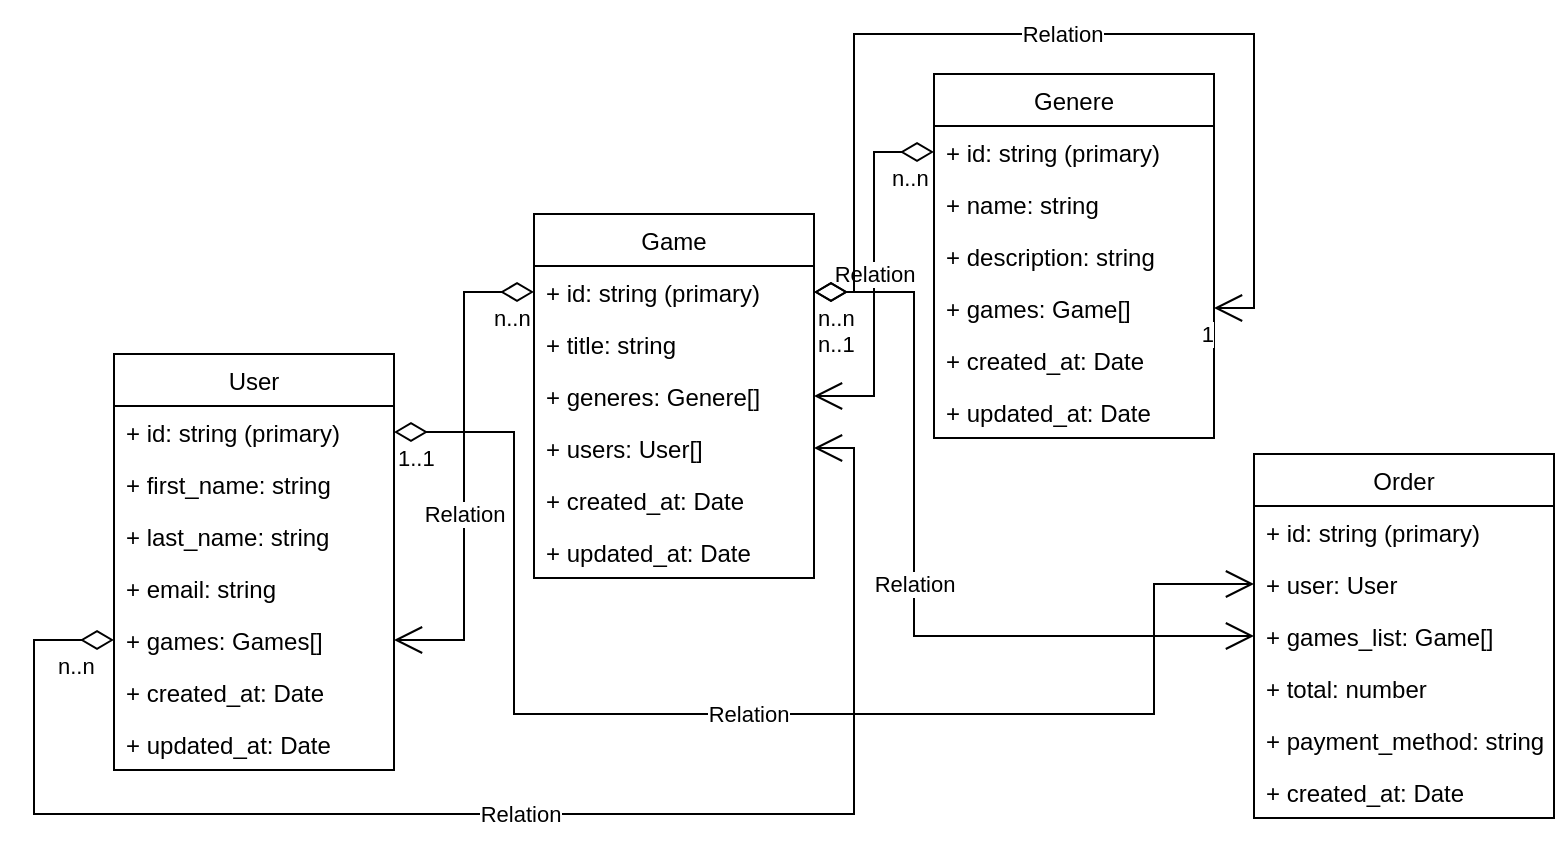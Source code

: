 <mxfile version="20.8.23" type="github">
  <diagram id="C5RBs43oDa-KdzZeNtuy" name="Page-1">
    <mxGraphModel dx="2326" dy="829" grid="1" gridSize="10" guides="1" tooltips="1" connect="1" arrows="1" fold="1" page="1" pageScale="1" pageWidth="827" pageHeight="1169" math="0" shadow="0">
      <root>
        <mxCell id="WIyWlLk6GJQsqaUBKTNV-0" />
        <mxCell id="WIyWlLk6GJQsqaUBKTNV-1" parent="WIyWlLk6GJQsqaUBKTNV-0" />
        <mxCell id="0mwUaXuq3ZgOGySB98el-0" value="User" style="swimlane;fontStyle=0;childLayout=stackLayout;horizontal=1;startSize=26;fillColor=none;horizontalStack=0;resizeParent=1;resizeParentMax=0;resizeLast=0;collapsible=1;marginBottom=0;" vertex="1" parent="WIyWlLk6GJQsqaUBKTNV-1">
          <mxGeometry x="50" y="180" width="140" height="208" as="geometry" />
        </mxCell>
        <mxCell id="0mwUaXuq3ZgOGySB98el-1" value="+ id: string (primary)" style="text;strokeColor=none;fillColor=none;align=left;verticalAlign=top;spacingLeft=4;spacingRight=4;overflow=hidden;rotatable=0;points=[[0,0.5],[1,0.5]];portConstraint=eastwest;" vertex="1" parent="0mwUaXuq3ZgOGySB98el-0">
          <mxGeometry y="26" width="140" height="26" as="geometry" />
        </mxCell>
        <mxCell id="0mwUaXuq3ZgOGySB98el-2" value="+ first_name: string" style="text;strokeColor=none;fillColor=none;align=left;verticalAlign=top;spacingLeft=4;spacingRight=4;overflow=hidden;rotatable=0;points=[[0,0.5],[1,0.5]];portConstraint=eastwest;" vertex="1" parent="0mwUaXuq3ZgOGySB98el-0">
          <mxGeometry y="52" width="140" height="26" as="geometry" />
        </mxCell>
        <mxCell id="0mwUaXuq3ZgOGySB98el-3" value="+ last_name: string" style="text;strokeColor=none;fillColor=none;align=left;verticalAlign=top;spacingLeft=4;spacingRight=4;overflow=hidden;rotatable=0;points=[[0,0.5],[1,0.5]];portConstraint=eastwest;" vertex="1" parent="0mwUaXuq3ZgOGySB98el-0">
          <mxGeometry y="78" width="140" height="26" as="geometry" />
        </mxCell>
        <mxCell id="0mwUaXuq3ZgOGySB98el-5" value="+ email: string" style="text;strokeColor=none;fillColor=none;align=left;verticalAlign=top;spacingLeft=4;spacingRight=4;overflow=hidden;rotatable=0;points=[[0,0.5],[1,0.5]];portConstraint=eastwest;" vertex="1" parent="0mwUaXuq3ZgOGySB98el-0">
          <mxGeometry y="104" width="140" height="26" as="geometry" />
        </mxCell>
        <mxCell id="0mwUaXuq3ZgOGySB98el-4" value="+ games: Games[]" style="text;strokeColor=none;fillColor=none;align=left;verticalAlign=top;spacingLeft=4;spacingRight=4;overflow=hidden;rotatable=0;points=[[0,0.5],[1,0.5]];portConstraint=eastwest;" vertex="1" parent="0mwUaXuq3ZgOGySB98el-0">
          <mxGeometry y="130" width="140" height="26" as="geometry" />
        </mxCell>
        <mxCell id="0mwUaXuq3ZgOGySB98el-7" value="+ created_at: Date" style="text;strokeColor=none;fillColor=none;align=left;verticalAlign=top;spacingLeft=4;spacingRight=4;overflow=hidden;rotatable=0;points=[[0,0.5],[1,0.5]];portConstraint=eastwest;" vertex="1" parent="0mwUaXuq3ZgOGySB98el-0">
          <mxGeometry y="156" width="140" height="26" as="geometry" />
        </mxCell>
        <mxCell id="0mwUaXuq3ZgOGySB98el-6" value="+ updated_at: Date" style="text;strokeColor=none;fillColor=none;align=left;verticalAlign=top;spacingLeft=4;spacingRight=4;overflow=hidden;rotatable=0;points=[[0,0.5],[1,0.5]];portConstraint=eastwest;" vertex="1" parent="0mwUaXuq3ZgOGySB98el-0">
          <mxGeometry y="182" width="140" height="26" as="geometry" />
        </mxCell>
        <mxCell id="0mwUaXuq3ZgOGySB98el-8" value="Game" style="swimlane;fontStyle=0;childLayout=stackLayout;horizontal=1;startSize=26;fillColor=none;horizontalStack=0;resizeParent=1;resizeParentMax=0;resizeLast=0;collapsible=1;marginBottom=0;" vertex="1" parent="WIyWlLk6GJQsqaUBKTNV-1">
          <mxGeometry x="260" y="110" width="140" height="182" as="geometry" />
        </mxCell>
        <mxCell id="0mwUaXuq3ZgOGySB98el-9" value="+ id: string (primary)" style="text;strokeColor=none;fillColor=none;align=left;verticalAlign=top;spacingLeft=4;spacingRight=4;overflow=hidden;rotatable=0;points=[[0,0.5],[1,0.5]];portConstraint=eastwest;" vertex="1" parent="0mwUaXuq3ZgOGySB98el-8">
          <mxGeometry y="26" width="140" height="26" as="geometry" />
        </mxCell>
        <mxCell id="0mwUaXuq3ZgOGySB98el-10" value="+ title: string" style="text;strokeColor=none;fillColor=none;align=left;verticalAlign=top;spacingLeft=4;spacingRight=4;overflow=hidden;rotatable=0;points=[[0,0.5],[1,0.5]];portConstraint=eastwest;" vertex="1" parent="0mwUaXuq3ZgOGySB98el-8">
          <mxGeometry y="52" width="140" height="26" as="geometry" />
        </mxCell>
        <mxCell id="0mwUaXuq3ZgOGySB98el-17" value="+ generes: Genere[]" style="text;strokeColor=none;fillColor=none;align=left;verticalAlign=top;spacingLeft=4;spacingRight=4;overflow=hidden;rotatable=0;points=[[0,0.5],[1,0.5]];portConstraint=eastwest;" vertex="1" parent="0mwUaXuq3ZgOGySB98el-8">
          <mxGeometry y="78" width="140" height="26" as="geometry" />
        </mxCell>
        <mxCell id="0mwUaXuq3ZgOGySB98el-11" value="+ users: User[]" style="text;strokeColor=none;fillColor=none;align=left;verticalAlign=top;spacingLeft=4;spacingRight=4;overflow=hidden;rotatable=0;points=[[0,0.5],[1,0.5]];portConstraint=eastwest;" vertex="1" parent="0mwUaXuq3ZgOGySB98el-8">
          <mxGeometry y="104" width="140" height="26" as="geometry" />
        </mxCell>
        <mxCell id="0mwUaXuq3ZgOGySB98el-14" value="+ created_at: Date" style="text;strokeColor=none;fillColor=none;align=left;verticalAlign=top;spacingLeft=4;spacingRight=4;overflow=hidden;rotatable=0;points=[[0,0.5],[1,0.5]];portConstraint=eastwest;" vertex="1" parent="0mwUaXuq3ZgOGySB98el-8">
          <mxGeometry y="130" width="140" height="26" as="geometry" />
        </mxCell>
        <mxCell id="0mwUaXuq3ZgOGySB98el-15" value="+ updated_at: Date" style="text;strokeColor=none;fillColor=none;align=left;verticalAlign=top;spacingLeft=4;spacingRight=4;overflow=hidden;rotatable=0;points=[[0,0.5],[1,0.5]];portConstraint=eastwest;" vertex="1" parent="0mwUaXuq3ZgOGySB98el-8">
          <mxGeometry y="156" width="140" height="26" as="geometry" />
        </mxCell>
        <mxCell id="0mwUaXuq3ZgOGySB98el-18" value="Genere" style="swimlane;fontStyle=0;childLayout=stackLayout;horizontal=1;startSize=26;fillColor=none;horizontalStack=0;resizeParent=1;resizeParentMax=0;resizeLast=0;collapsible=1;marginBottom=0;" vertex="1" parent="WIyWlLk6GJQsqaUBKTNV-1">
          <mxGeometry x="460" y="40" width="140" height="182" as="geometry" />
        </mxCell>
        <mxCell id="0mwUaXuq3ZgOGySB98el-19" value="+ id: string (primary)" style="text;strokeColor=none;fillColor=none;align=left;verticalAlign=top;spacingLeft=4;spacingRight=4;overflow=hidden;rotatable=0;points=[[0,0.5],[1,0.5]];portConstraint=eastwest;" vertex="1" parent="0mwUaXuq3ZgOGySB98el-18">
          <mxGeometry y="26" width="140" height="26" as="geometry" />
        </mxCell>
        <mxCell id="0mwUaXuq3ZgOGySB98el-20" value="+ name: string" style="text;strokeColor=none;fillColor=none;align=left;verticalAlign=top;spacingLeft=4;spacingRight=4;overflow=hidden;rotatable=0;points=[[0,0.5],[1,0.5]];portConstraint=eastwest;" vertex="1" parent="0mwUaXuq3ZgOGySB98el-18">
          <mxGeometry y="52" width="140" height="26" as="geometry" />
        </mxCell>
        <mxCell id="0mwUaXuq3ZgOGySB98el-21" value="+ description: string" style="text;strokeColor=none;fillColor=none;align=left;verticalAlign=top;spacingLeft=4;spacingRight=4;overflow=hidden;rotatable=0;points=[[0,0.5],[1,0.5]];portConstraint=eastwest;" vertex="1" parent="0mwUaXuq3ZgOGySB98el-18">
          <mxGeometry y="78" width="140" height="26" as="geometry" />
        </mxCell>
        <mxCell id="0mwUaXuq3ZgOGySB98el-42" value="+ games: Game[]" style="text;strokeColor=none;fillColor=none;align=left;verticalAlign=top;spacingLeft=4;spacingRight=4;overflow=hidden;rotatable=0;points=[[0,0.5],[1,0.5]];portConstraint=eastwest;" vertex="1" parent="0mwUaXuq3ZgOGySB98el-18">
          <mxGeometry y="104" width="140" height="26" as="geometry" />
        </mxCell>
        <mxCell id="0mwUaXuq3ZgOGySB98el-41" value="+ created_at: Date" style="text;strokeColor=none;fillColor=none;align=left;verticalAlign=top;spacingLeft=4;spacingRight=4;overflow=hidden;rotatable=0;points=[[0,0.5],[1,0.5]];portConstraint=eastwest;" vertex="1" parent="0mwUaXuq3ZgOGySB98el-18">
          <mxGeometry y="130" width="140" height="26" as="geometry" />
        </mxCell>
        <mxCell id="0mwUaXuq3ZgOGySB98el-43" value="+ updated_at: Date" style="text;strokeColor=none;fillColor=none;align=left;verticalAlign=top;spacingLeft=4;spacingRight=4;overflow=hidden;rotatable=0;points=[[0,0.5],[1,0.5]];portConstraint=eastwest;" vertex="1" parent="0mwUaXuq3ZgOGySB98el-18">
          <mxGeometry y="156" width="140" height="26" as="geometry" />
        </mxCell>
        <mxCell id="0mwUaXuq3ZgOGySB98el-24" value="Order" style="swimlane;fontStyle=0;childLayout=stackLayout;horizontal=1;startSize=26;fillColor=none;horizontalStack=0;resizeParent=1;resizeParentMax=0;resizeLast=0;collapsible=1;marginBottom=0;" vertex="1" parent="WIyWlLk6GJQsqaUBKTNV-1">
          <mxGeometry x="620" y="230" width="150" height="182" as="geometry" />
        </mxCell>
        <mxCell id="0mwUaXuq3ZgOGySB98el-25" value="+ id: string (primary)" style="text;strokeColor=none;fillColor=none;align=left;verticalAlign=top;spacingLeft=4;spacingRight=4;overflow=hidden;rotatable=0;points=[[0,0.5],[1,0.5]];portConstraint=eastwest;" vertex="1" parent="0mwUaXuq3ZgOGySB98el-24">
          <mxGeometry y="26" width="150" height="26" as="geometry" />
        </mxCell>
        <mxCell id="0mwUaXuq3ZgOGySB98el-26" value="+ user: User" style="text;strokeColor=none;fillColor=none;align=left;verticalAlign=top;spacingLeft=4;spacingRight=4;overflow=hidden;rotatable=0;points=[[0,0.5],[1,0.5]];portConstraint=eastwest;" vertex="1" parent="0mwUaXuq3ZgOGySB98el-24">
          <mxGeometry y="52" width="150" height="26" as="geometry" />
        </mxCell>
        <mxCell id="0mwUaXuq3ZgOGySB98el-27" value="+ games_list: Game[]" style="text;strokeColor=none;fillColor=none;align=left;verticalAlign=top;spacingLeft=4;spacingRight=4;overflow=hidden;rotatable=0;points=[[0,0.5],[1,0.5]];portConstraint=eastwest;" vertex="1" parent="0mwUaXuq3ZgOGySB98el-24">
          <mxGeometry y="78" width="150" height="26" as="geometry" />
        </mxCell>
        <mxCell id="0mwUaXuq3ZgOGySB98el-47" value="+ total: number" style="text;strokeColor=none;fillColor=none;align=left;verticalAlign=top;spacingLeft=4;spacingRight=4;overflow=hidden;rotatable=0;points=[[0,0.5],[1,0.5]];portConstraint=eastwest;" vertex="1" parent="0mwUaXuq3ZgOGySB98el-24">
          <mxGeometry y="104" width="150" height="26" as="geometry" />
        </mxCell>
        <mxCell id="0mwUaXuq3ZgOGySB98el-49" value="+ payment_method: string" style="text;strokeColor=none;fillColor=none;align=left;verticalAlign=top;spacingLeft=4;spacingRight=4;overflow=hidden;rotatable=0;points=[[0,0.5],[1,0.5]];portConstraint=eastwest;" vertex="1" parent="0mwUaXuq3ZgOGySB98el-24">
          <mxGeometry y="130" width="150" height="26" as="geometry" />
        </mxCell>
        <mxCell id="0mwUaXuq3ZgOGySB98el-48" value="+ created_at: Date" style="text;strokeColor=none;fillColor=none;align=left;verticalAlign=top;spacingLeft=4;spacingRight=4;overflow=hidden;rotatable=0;points=[[0,0.5],[1,0.5]];portConstraint=eastwest;" vertex="1" parent="0mwUaXuq3ZgOGySB98el-24">
          <mxGeometry y="156" width="150" height="26" as="geometry" />
        </mxCell>
        <mxCell id="0mwUaXuq3ZgOGySB98el-32" value="Relation" style="endArrow=open;html=1;endSize=12;startArrow=diamondThin;startSize=14;startFill=0;edgeStyle=orthogonalEdgeStyle;rounded=0;exitX=0;exitY=0.5;exitDx=0;exitDy=0;entryX=1;entryY=0.5;entryDx=0;entryDy=0;" edge="1" parent="WIyWlLk6GJQsqaUBKTNV-1" source="0mwUaXuq3ZgOGySB98el-9" target="0mwUaXuq3ZgOGySB98el-4">
          <mxGeometry x="0.196" relative="1" as="geometry">
            <mxPoint x="250" y="370" as="sourcePoint" />
            <mxPoint x="410" y="370" as="targetPoint" />
            <mxPoint as="offset" />
          </mxGeometry>
        </mxCell>
        <mxCell id="0mwUaXuq3ZgOGySB98el-33" value="n..n" style="edgeLabel;resizable=0;html=1;align=left;verticalAlign=top;" connectable="0" vertex="1" parent="0mwUaXuq3ZgOGySB98el-32">
          <mxGeometry x="-1" relative="1" as="geometry">
            <mxPoint x="-22" as="offset" />
          </mxGeometry>
        </mxCell>
        <mxCell id="0mwUaXuq3ZgOGySB98el-35" value="Relation" style="endArrow=open;html=1;endSize=12;startArrow=diamondThin;startSize=14;startFill=0;edgeStyle=orthogonalEdgeStyle;rounded=0;entryX=1;entryY=0.5;entryDx=0;entryDy=0;exitX=0;exitY=0.5;exitDx=0;exitDy=0;" edge="1" parent="WIyWlLk6GJQsqaUBKTNV-1" source="0mwUaXuq3ZgOGySB98el-4" target="0mwUaXuq3ZgOGySB98el-11">
          <mxGeometry relative="1" as="geometry">
            <mxPoint x="10" y="280" as="sourcePoint" />
            <mxPoint x="430" y="270" as="targetPoint" />
            <Array as="points">
              <mxPoint x="10" y="323" />
              <mxPoint x="10" y="410" />
              <mxPoint x="420" y="410" />
              <mxPoint x="420" y="227" />
            </Array>
          </mxGeometry>
        </mxCell>
        <mxCell id="0mwUaXuq3ZgOGySB98el-36" value="n..n" style="edgeLabel;resizable=0;html=1;align=left;verticalAlign=top;" connectable="0" vertex="1" parent="0mwUaXuq3ZgOGySB98el-35">
          <mxGeometry x="-1" relative="1" as="geometry">
            <mxPoint x="-30" as="offset" />
          </mxGeometry>
        </mxCell>
        <mxCell id="0mwUaXuq3ZgOGySB98el-38" value="Relation" style="endArrow=open;html=1;endSize=12;startArrow=diamondThin;startSize=14;startFill=0;edgeStyle=orthogonalEdgeStyle;rounded=0;exitX=0;exitY=0.5;exitDx=0;exitDy=0;entryX=1;entryY=0.5;entryDx=0;entryDy=0;" edge="1" parent="WIyWlLk6GJQsqaUBKTNV-1" source="0mwUaXuq3ZgOGySB98el-19" target="0mwUaXuq3ZgOGySB98el-17">
          <mxGeometry relative="1" as="geometry">
            <mxPoint x="460" y="270" as="sourcePoint" />
            <mxPoint x="620" y="270" as="targetPoint" />
          </mxGeometry>
        </mxCell>
        <mxCell id="0mwUaXuq3ZgOGySB98el-39" value="n..n" style="edgeLabel;resizable=0;html=1;align=left;verticalAlign=top;" connectable="0" vertex="1" parent="0mwUaXuq3ZgOGySB98el-38">
          <mxGeometry x="-1" relative="1" as="geometry">
            <mxPoint x="-23" as="offset" />
          </mxGeometry>
        </mxCell>
        <mxCell id="0mwUaXuq3ZgOGySB98el-44" value="Relation" style="endArrow=open;html=1;endSize=12;startArrow=diamondThin;startSize=14;startFill=0;edgeStyle=orthogonalEdgeStyle;rounded=0;exitX=1;exitY=0.5;exitDx=0;exitDy=0;entryX=1;entryY=0.5;entryDx=0;entryDy=0;" edge="1" parent="WIyWlLk6GJQsqaUBKTNV-1" source="0mwUaXuq3ZgOGySB98el-9" target="0mwUaXuq3ZgOGySB98el-42">
          <mxGeometry relative="1" as="geometry">
            <mxPoint x="460" y="410" as="sourcePoint" />
            <mxPoint x="620" y="410" as="targetPoint" />
            <Array as="points">
              <mxPoint x="420" y="149" />
              <mxPoint x="420" y="20" />
              <mxPoint x="620" y="20" />
              <mxPoint x="620" y="157" />
            </Array>
          </mxGeometry>
        </mxCell>
        <mxCell id="0mwUaXuq3ZgOGySB98el-45" value="n..n" style="edgeLabel;resizable=0;html=1;align=left;verticalAlign=top;" connectable="0" vertex="1" parent="0mwUaXuq3ZgOGySB98el-44">
          <mxGeometry x="-1" relative="1" as="geometry" />
        </mxCell>
        <mxCell id="0mwUaXuq3ZgOGySB98el-46" value="1" style="edgeLabel;resizable=0;html=1;align=right;verticalAlign=top;" connectable="0" vertex="1" parent="0mwUaXuq3ZgOGySB98el-44">
          <mxGeometry x="1" relative="1" as="geometry" />
        </mxCell>
        <mxCell id="0mwUaXuq3ZgOGySB98el-51" value="Relation" style="endArrow=open;html=1;endSize=12;startArrow=diamondThin;startSize=14;startFill=0;edgeStyle=orthogonalEdgeStyle;rounded=0;exitX=1;exitY=0.5;exitDx=0;exitDy=0;entryX=0;entryY=0.5;entryDx=0;entryDy=0;" edge="1" parent="WIyWlLk6GJQsqaUBKTNV-1" source="0mwUaXuq3ZgOGySB98el-1" target="0mwUaXuq3ZgOGySB98el-26">
          <mxGeometry relative="1" as="geometry">
            <mxPoint x="310" y="480" as="sourcePoint" />
            <mxPoint x="470" y="480" as="targetPoint" />
            <Array as="points">
              <mxPoint x="250" y="219" />
              <mxPoint x="250" y="360" />
              <mxPoint x="570" y="360" />
              <mxPoint x="570" y="295" />
            </Array>
          </mxGeometry>
        </mxCell>
        <mxCell id="0mwUaXuq3ZgOGySB98el-52" value="1..1" style="edgeLabel;resizable=0;html=1;align=left;verticalAlign=top;" connectable="0" vertex="1" parent="0mwUaXuq3ZgOGySB98el-51">
          <mxGeometry x="-1" relative="1" as="geometry" />
        </mxCell>
        <mxCell id="0mwUaXuq3ZgOGySB98el-58" value="Relation" style="endArrow=open;html=1;endSize=12;startArrow=diamondThin;startSize=14;startFill=0;edgeStyle=orthogonalEdgeStyle;rounded=0;entryX=0;entryY=0.5;entryDx=0;entryDy=0;exitX=1;exitY=0.5;exitDx=0;exitDy=0;" edge="1" parent="WIyWlLk6GJQsqaUBKTNV-1" source="0mwUaXuq3ZgOGySB98el-9" target="0mwUaXuq3ZgOGySB98el-27">
          <mxGeometry relative="1" as="geometry">
            <mxPoint x="480" y="440" as="sourcePoint" />
            <mxPoint x="640" y="440" as="targetPoint" />
            <Array as="points">
              <mxPoint x="450" y="149" />
              <mxPoint x="450" y="321" />
            </Array>
          </mxGeometry>
        </mxCell>
        <mxCell id="0mwUaXuq3ZgOGySB98el-59" value="n..1" style="edgeLabel;resizable=0;html=1;align=left;verticalAlign=top;" connectable="0" vertex="1" parent="0mwUaXuq3ZgOGySB98el-58">
          <mxGeometry x="-1" relative="1" as="geometry">
            <mxPoint y="13" as="offset" />
          </mxGeometry>
        </mxCell>
      </root>
    </mxGraphModel>
  </diagram>
</mxfile>
